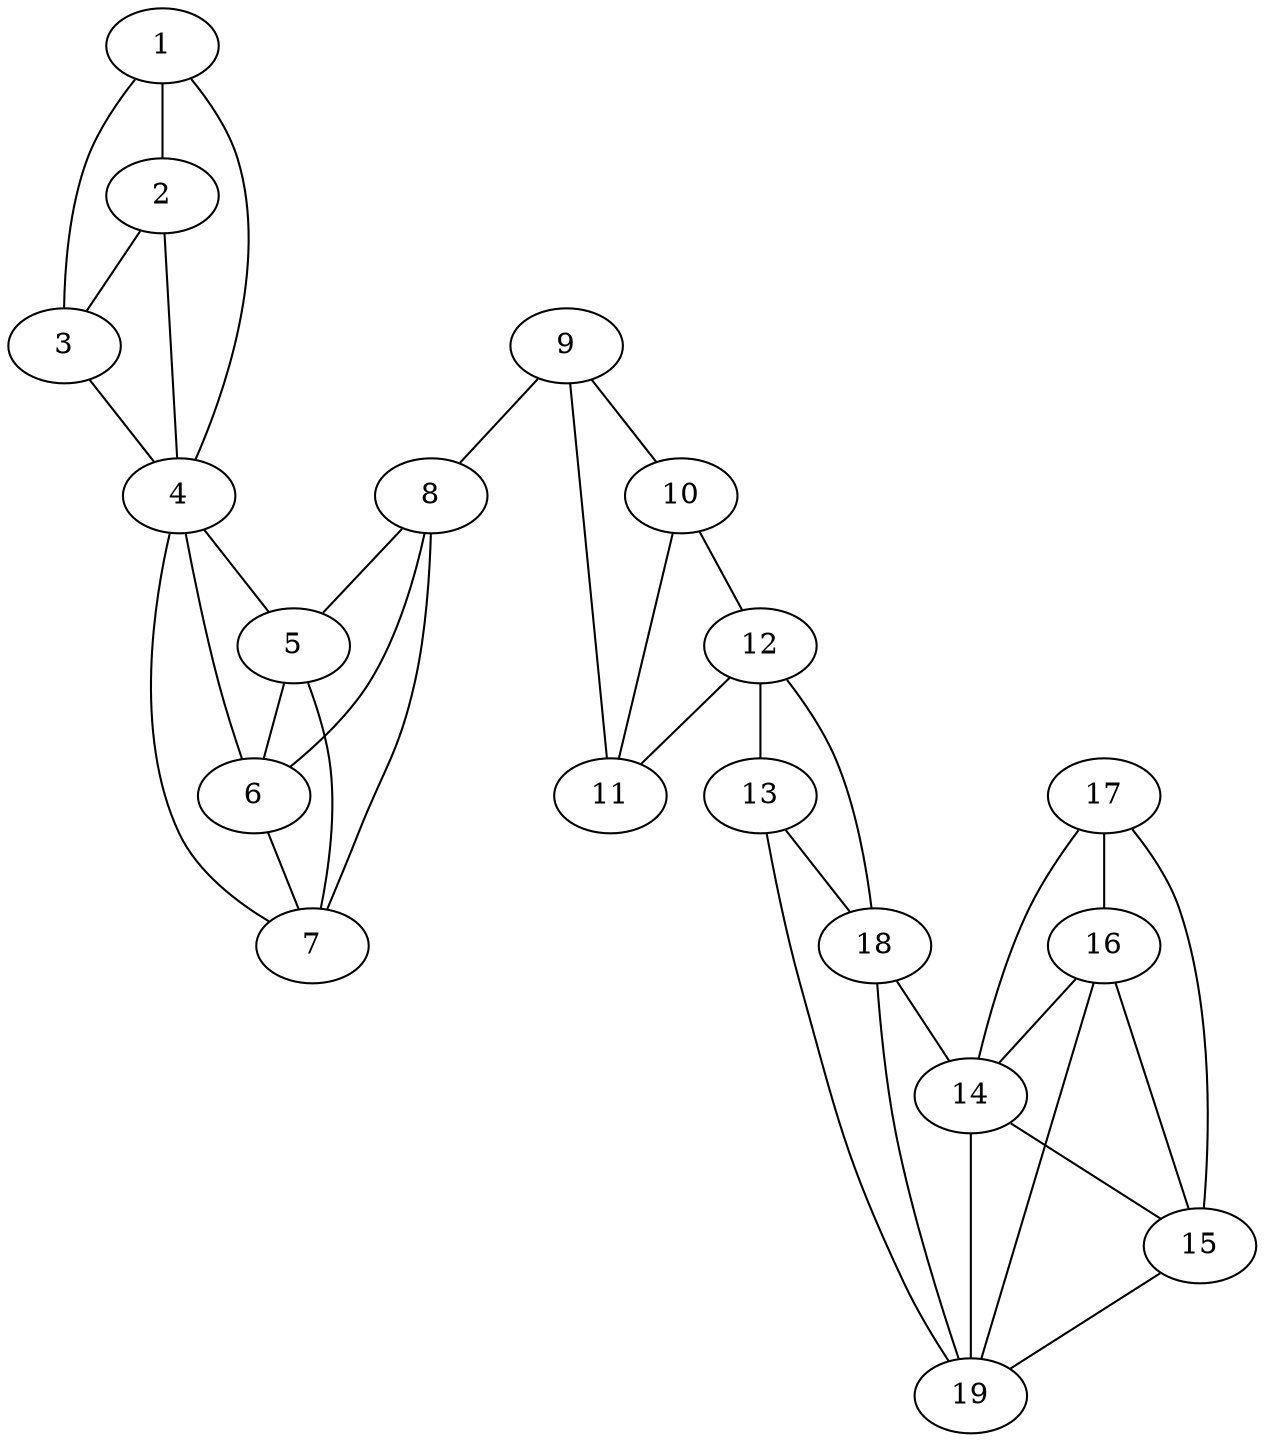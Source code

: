 graph pdb1bej {
	1	 [aaLength=17,
		sequence=FQKVYNAIALKLREDDE,
		type=0];
	2	 [aaLength=4,
		sequence=YIGY,
		type=0];
	1 -- 2	 [distance0="20.0",
		frequency=1,
		type0=1];
	4	 [aaLength=3,
		sequence=FKK,
		type=0];
	1 -- 4	 [distance0="54.0",
		frequency=1,
		type0=3];
	3	 [aaLength=12,
		sequence=LVRLAWHISGTW,
		type=0];
	1 -- 3	 [distance0="27.0",
		frequency=1,
		type0=2];
	2 -- 4	 [distance0="34.0",
		frequency=1,
		type0=3];
	2 -- 3	 [distance0="7.0",
		distance1="0.0",
		frequency=2,
		type0=1,
		type1=4];
	3 -- 4	 [distance0="27.0",
		distance1="0.0",
		frequency=2,
		type0=3,
		type1=4];
	5	 [aaLength=4,
		sequence=FNDP,
		type=0];
	4 -- 5	 [distance0="4.0",
		distance1="0.0",
		frequency=2,
		type0=1,
		type1=4];
	6	 [aaLength=3,
		sequence=AGL,
		type=0];
	4 -- 6	 [distance0="10.0",
		frequency=1,
		type0=2];
	7	 [aaLength=14,
		sequence=GFKFLEPIHKEFPW,
		type=0];
	4 -- 7	 [distance0="15.0",
		frequency=1,
		type0=3];
	5 -- 6	 [distance0="6.0",
		distance1="0.0",
		frequency=2,
		type0=2,
		type1=4];
	6 -- 7	 [distance0="5.0",
		distance1="0.0",
		frequency=2,
		type0=1,
		type1=4];
	7 -- 5	 [distance0="11.0",
		frequency=1,
		type0=2];
	8	 [aaLength=15,
		sequence=LFSLGGVTAVQEMQG,
		type=0];
	8 -- 5	 [distance0="30.0",
		frequency=1,
		type0=3];
	8 -- 6	 [distance0="24.0",
		frequency=1,
		type0=2];
	8 -- 7	 [distance0="19.0",
		frequency=1,
		type0=1];
	9	 [aaLength=3,
		sequence=TPD,
		type=0];
	9 -- 8	 [distance0="31.0",
		frequency=1,
		type0=3];
	10	 [aaLength=11,
		sequence=VRTFFQRLNMN,
		type=0];
	9 -- 10	 [distance0="16.0",
		distance1="0.0",
		frequency=2,
		type0=1,
		type1=4];
	11	 [aaLength=12,
		sequence=VVALMGAHALGK,
		type=0];
	9 -- 11	 [distance0="30.0",
		frequency=1,
		type0=2];
	12	 [aaLength=4,
		sequence=SGYE,
		type=0];
	10 -- 12	 [distance0="31.0",
		frequency=1,
		type0=3];
	10 -- 11	 [distance0="14.0",
		distance1="0.0",
		frequency=2,
		type0=1,
		type1=4];
	12 -- 11	 [distance0="17.0",
		frequency=1,
		type0=1];
	13	 [aaLength=8,
		sequence=LNLLNEDW,
		type=0];
	12 -- 13	 [distance0="19.0",
		distance1="0.0",
		frequency=2,
		type0=2,
		type1=4];
	18	 [aaLength=5,
		sequence=EKNDA,
		type=1];
	12 -- 18	 [distance0="29.0",
		frequency=1,
		type0=3];
	13 -- 18	 [distance0="10.0",
		distance1="0.0",
		frequency=2,
		type0=1,
		type1=4];
	19	 [aaLength=5,
		sequence=DSKSG,
		type=1];
	13 -- 19	 [distance0="20.0",
		frequency=1,
		type0=3];
	14	 [aaLength=8,
		sequence=YSLIQDPK,
		type=0];
	15	 [aaLength=12,
		sequence=LSIVKEYANDQD,
		type=0];
	14 -- 15	 [distance0="9.0",
		distance1="0.0",
		frequency=2,
		type0=1,
		type1=4];
	14 -- 19	 [distance0="12.0",
		frequency=1,
		type0=2];
	15 -- 19	 [distance0="21.0",
		frequency=1,
		type0=3];
	16	 [aaLength=17,
		sequence=FFKDFSKAFEKLLEDGI,
		type=0];
	16 -- 14	 [distance0="22.0",
		frequency=1,
		type0=2];
	16 -- 15	 [distance0="13.0",
		frequency=1,
		type0=1];
	16 -- 19	 [distance0="34.0",
		frequency=1,
		type0=3];
	17	 [aaLength=3,
		sequence=GL,
		type=0];
	17 -- 14	 [distance0="57.0",
		frequency=1,
		type0=3];
	17 -- 15	 [distance0="48.0",
		frequency=1,
		type0=2];
	17 -- 16	 [distance0="35.0",
		frequency=1,
		type0=1];
	18 -- 14	 [distance0="22.0",
		frequency=1,
		type0=3];
	19 -- 18	 [distance0="10.0",
		frequency=1,
		type0=1];
}
